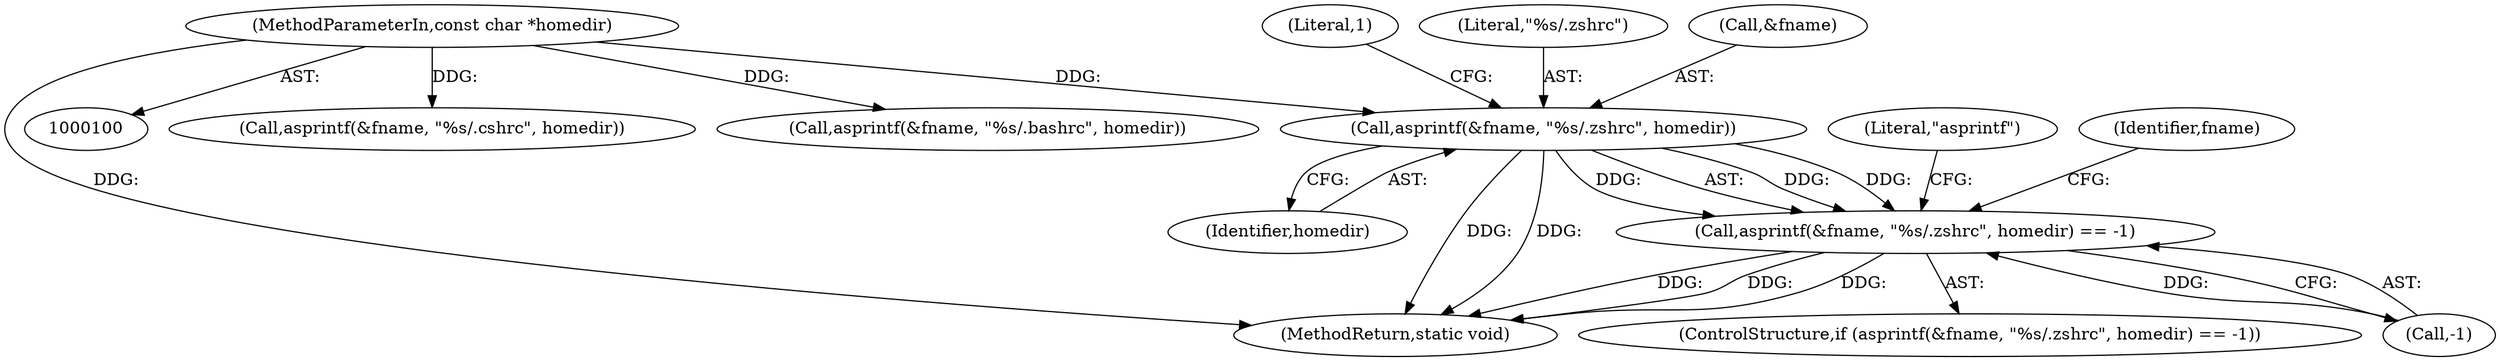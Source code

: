digraph "0_firejail_38d418505e9ee2d326557e5639e8da49c298858f@API" {
"1000128" [label="(Call,asprintf(&fname, \"%s/.zshrc\", homedir))"];
"1000101" [label="(MethodParameterIn,const char *homedir)"];
"1000127" [label="(Call,asprintf(&fname, \"%s/.zshrc\", homedir) == -1)"];
"1000101" [label="(MethodParameterIn,const char *homedir)"];
"1000134" [label="(Literal,1)"];
"1000132" [label="(Identifier,homedir)"];
"1000189" [label="(Call,asprintf(&fname, \"%s/.cshrc\", homedir))"];
"1000239" [label="(Call,asprintf(&fname, \"%s/.bashrc\", homedir))"];
"1000126" [label="(ControlStructure,if (asprintf(&fname, \"%s/.zshrc\", homedir) == -1))"];
"1000136" [label="(Literal,\"asprintf\")"];
"1000127" [label="(Call,asprintf(&fname, \"%s/.zshrc\", homedir) == -1)"];
"1000131" [label="(Literal,\"%s/.zshrc\")"];
"1000128" [label="(Call,asprintf(&fname, \"%s/.zshrc\", homedir))"];
"1000133" [label="(Call,-1)"];
"1000275" [label="(MethodReturn,static void)"];
"1000141" [label="(Identifier,fname)"];
"1000129" [label="(Call,&fname)"];
"1000128" -> "1000127"  [label="AST: "];
"1000128" -> "1000132"  [label="CFG: "];
"1000129" -> "1000128"  [label="AST: "];
"1000131" -> "1000128"  [label="AST: "];
"1000132" -> "1000128"  [label="AST: "];
"1000134" -> "1000128"  [label="CFG: "];
"1000128" -> "1000275"  [label="DDG: "];
"1000128" -> "1000275"  [label="DDG: "];
"1000128" -> "1000127"  [label="DDG: "];
"1000128" -> "1000127"  [label="DDG: "];
"1000128" -> "1000127"  [label="DDG: "];
"1000101" -> "1000128"  [label="DDG: "];
"1000101" -> "1000100"  [label="AST: "];
"1000101" -> "1000275"  [label="DDG: "];
"1000101" -> "1000189"  [label="DDG: "];
"1000101" -> "1000239"  [label="DDG: "];
"1000127" -> "1000126"  [label="AST: "];
"1000127" -> "1000133"  [label="CFG: "];
"1000133" -> "1000127"  [label="AST: "];
"1000136" -> "1000127"  [label="CFG: "];
"1000141" -> "1000127"  [label="CFG: "];
"1000127" -> "1000275"  [label="DDG: "];
"1000127" -> "1000275"  [label="DDG: "];
"1000127" -> "1000275"  [label="DDG: "];
"1000133" -> "1000127"  [label="DDG: "];
}
